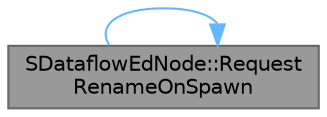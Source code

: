 digraph "SDataflowEdNode::RequestRenameOnSpawn"
{
 // INTERACTIVE_SVG=YES
 // LATEX_PDF_SIZE
  bgcolor="transparent";
  edge [fontname=Helvetica,fontsize=10,labelfontname=Helvetica,labelfontsize=10];
  node [fontname=Helvetica,fontsize=10,shape=box,height=0.2,width=0.4];
  rankdir="LR";
  Node1 [id="Node000001",label="SDataflowEdNode::Request\lRenameOnSpawn",height=0.2,width=0.4,color="gray40", fillcolor="grey60", style="filled", fontcolor="black",tooltip="Requests a rename when the node was initially spawned."];
  Node1 -> Node1 [id="edge1_Node000001_Node000001",color="steelblue1",style="solid",tooltip=" "];
}
